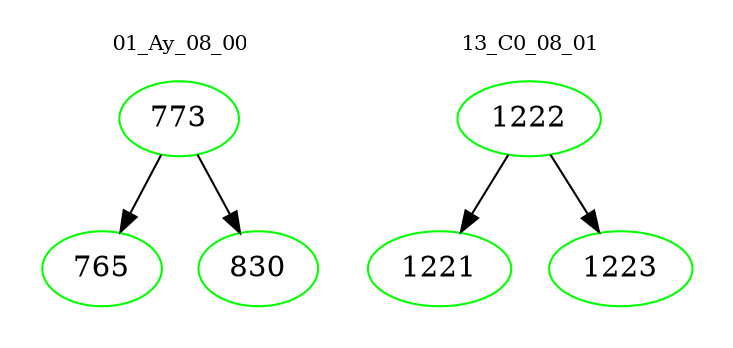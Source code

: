 digraph{
subgraph cluster_0 {
color = white
label = "01_Ay_08_00";
fontsize=10;
T0_773 [label="773", color="green"]
T0_773 -> T0_765 [color="black"]
T0_765 [label="765", color="green"]
T0_773 -> T0_830 [color="black"]
T0_830 [label="830", color="green"]
}
subgraph cluster_1 {
color = white
label = "13_C0_08_01";
fontsize=10;
T1_1222 [label="1222", color="green"]
T1_1222 -> T1_1221 [color="black"]
T1_1221 [label="1221", color="green"]
T1_1222 -> T1_1223 [color="black"]
T1_1223 [label="1223", color="green"]
}
}
